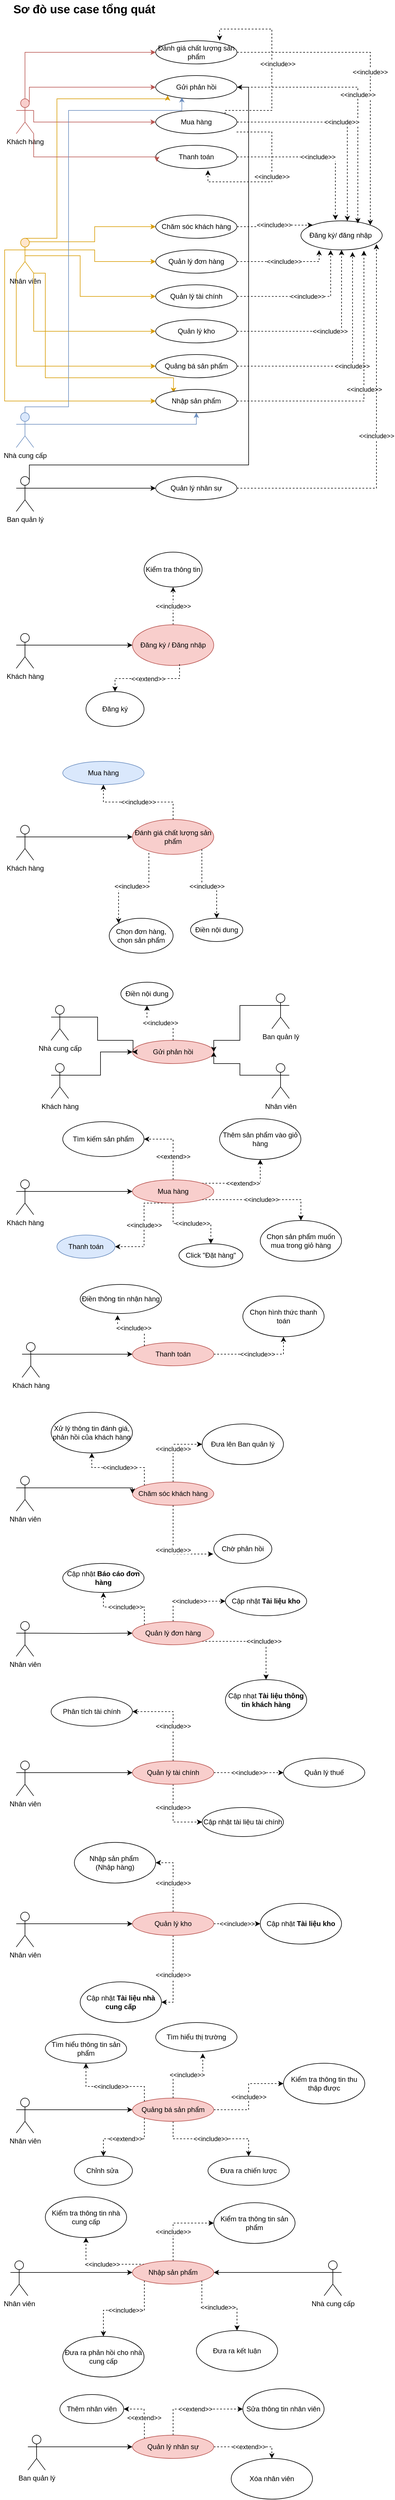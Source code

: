 <mxfile version="24.7.17">
  <diagram name="Trang-1" id="9hOZMOrgnlAqW55MWDyS">
    <mxGraphModel dx="690" dy="799" grid="1" gridSize="10" guides="1" tooltips="1" connect="1" arrows="1" fold="1" page="0" pageScale="1" pageWidth="827" pageHeight="1169" math="0" shadow="0">
      <root>
        <mxCell id="0" />
        <mxCell id="1" parent="0" />
        <mxCell id="Jsi_0MGGv667d9zRB-nn-31" style="edgeStyle=orthogonalEdgeStyle;rounded=0;orthogonalLoop=1;jettySize=auto;html=1;exitX=0.5;exitY=0;exitDx=0;exitDy=0;exitPerimeter=0;entryX=0;entryY=0.5;entryDx=0;entryDy=0;fillColor=#f8cecc;strokeColor=#b85450;" edge="1" parent="1" source="Jsi_0MGGv667d9zRB-nn-3" target="Jsi_0MGGv667d9zRB-nn-10">
          <mxGeometry relative="1" as="geometry" />
        </mxCell>
        <mxCell id="Jsi_0MGGv667d9zRB-nn-32" style="edgeStyle=orthogonalEdgeStyle;rounded=0;orthogonalLoop=1;jettySize=auto;html=1;exitX=0.75;exitY=0.1;exitDx=0;exitDy=0;exitPerimeter=0;entryX=0;entryY=0.5;entryDx=0;entryDy=0;fillColor=#f8cecc;strokeColor=#b85450;" edge="1" parent="1" source="Jsi_0MGGv667d9zRB-nn-3" target="Jsi_0MGGv667d9zRB-nn-11">
          <mxGeometry relative="1" as="geometry">
            <Array as="points">
              <mxPoint x="103" y="-40" />
            </Array>
          </mxGeometry>
        </mxCell>
        <mxCell id="Jsi_0MGGv667d9zRB-nn-34" style="edgeStyle=orthogonalEdgeStyle;rounded=0;orthogonalLoop=1;jettySize=auto;html=1;exitX=1;exitY=0.333;exitDx=0;exitDy=0;exitPerimeter=0;entryX=0;entryY=0.5;entryDx=0;entryDy=0;fillColor=#f8cecc;strokeColor=#b85450;" edge="1" parent="1" source="Jsi_0MGGv667d9zRB-nn-3" target="Jsi_0MGGv667d9zRB-nn-15">
          <mxGeometry relative="1" as="geometry">
            <Array as="points">
              <mxPoint x="110" y="20" />
            </Array>
          </mxGeometry>
        </mxCell>
        <mxCell id="Jsi_0MGGv667d9zRB-nn-3" value="Khách hàng" style="shape=umlActor;verticalLabelPosition=bottom;verticalAlign=top;html=1;fillColor=#f8cecc;strokeColor=#b85450;" vertex="1" parent="1">
          <mxGeometry x="80" y="-20" width="30" height="60" as="geometry" />
        </mxCell>
        <mxCell id="Jsi_0MGGv667d9zRB-nn-36" style="edgeStyle=orthogonalEdgeStyle;rounded=0;orthogonalLoop=1;jettySize=auto;html=1;exitX=0.75;exitY=0.1;exitDx=0;exitDy=0;exitPerimeter=0;entryX=0;entryY=0.5;entryDx=0;entryDy=0;fillColor=#ffe6cc;strokeColor=#d79b00;" edge="1" parent="1" source="Jsi_0MGGv667d9zRB-nn-4" target="Jsi_0MGGv667d9zRB-nn-12">
          <mxGeometry relative="1" as="geometry" />
        </mxCell>
        <mxCell id="Jsi_0MGGv667d9zRB-nn-37" style="edgeStyle=orthogonalEdgeStyle;rounded=0;orthogonalLoop=1;jettySize=auto;html=1;exitX=1;exitY=0.333;exitDx=0;exitDy=0;exitPerimeter=0;entryX=0;entryY=0.5;entryDx=0;entryDy=0;fillColor=#ffe6cc;strokeColor=#d79b00;" edge="1" parent="1" source="Jsi_0MGGv667d9zRB-nn-4" target="Jsi_0MGGv667d9zRB-nn-16">
          <mxGeometry relative="1" as="geometry" />
        </mxCell>
        <mxCell id="Jsi_0MGGv667d9zRB-nn-38" style="edgeStyle=orthogonalEdgeStyle;rounded=0;orthogonalLoop=1;jettySize=auto;html=1;exitX=0.5;exitY=0.5;exitDx=0;exitDy=0;exitPerimeter=0;entryX=0;entryY=0.5;entryDx=0;entryDy=0;fillColor=#ffe6cc;strokeColor=#d79b00;" edge="1" parent="1" source="Jsi_0MGGv667d9zRB-nn-4" target="Jsi_0MGGv667d9zRB-nn-17">
          <mxGeometry relative="1" as="geometry">
            <Array as="points">
              <mxPoint x="190" y="250" />
              <mxPoint x="190" y="320" />
            </Array>
          </mxGeometry>
        </mxCell>
        <mxCell id="Jsi_0MGGv667d9zRB-nn-40" style="edgeStyle=orthogonalEdgeStyle;rounded=0;orthogonalLoop=1;jettySize=auto;html=1;exitX=0;exitY=1;exitDx=0;exitDy=0;exitPerimeter=0;entryX=0;entryY=0.5;entryDx=0;entryDy=0;fillColor=#ffe6cc;strokeColor=#d79b00;" edge="1" parent="1" source="Jsi_0MGGv667d9zRB-nn-4" target="Jsi_0MGGv667d9zRB-nn-19">
          <mxGeometry relative="1" as="geometry" />
        </mxCell>
        <mxCell id="Jsi_0MGGv667d9zRB-nn-42" style="edgeStyle=orthogonalEdgeStyle;rounded=0;orthogonalLoop=1;jettySize=auto;html=1;exitX=0;exitY=0.333;exitDx=0;exitDy=0;exitPerimeter=0;entryX=0;entryY=0.5;entryDx=0;entryDy=0;fillColor=#ffe6cc;strokeColor=#d79b00;" edge="1" parent="1" source="Jsi_0MGGv667d9zRB-nn-4" target="Jsi_0MGGv667d9zRB-nn-20">
          <mxGeometry relative="1" as="geometry" />
        </mxCell>
        <mxCell id="Jsi_0MGGv667d9zRB-nn-89" style="edgeStyle=orthogonalEdgeStyle;rounded=0;orthogonalLoop=1;jettySize=auto;html=1;exitX=0.5;exitY=0;exitDx=0;exitDy=0;exitPerimeter=0;entryX=0;entryY=1;entryDx=0;entryDy=0;fillColor=#ffe6cc;strokeColor=#d79b00;" edge="1" parent="1" source="Jsi_0MGGv667d9zRB-nn-4" target="Jsi_0MGGv667d9zRB-nn-11">
          <mxGeometry relative="1" as="geometry">
            <Array as="points">
              <mxPoint x="150" y="220" />
              <mxPoint x="150" y="-20" />
              <mxPoint x="341" y="-20" />
            </Array>
          </mxGeometry>
        </mxCell>
        <mxCell id="Jsi_0MGGv667d9zRB-nn-190" style="edgeStyle=orthogonalEdgeStyle;rounded=0;orthogonalLoop=1;jettySize=auto;html=1;exitX=1;exitY=1;exitDx=0;exitDy=0;exitPerimeter=0;entryX=0;entryY=0;entryDx=0;entryDy=0;fillColor=#ffe6cc;strokeColor=#d79b00;" edge="1" parent="1" source="Jsi_0MGGv667d9zRB-nn-4">
          <mxGeometry relative="1" as="geometry">
            <mxPoint x="120" y="280" as="sourcePoint" />
            <mxPoint x="350.657" y="485.814" as="targetPoint" />
            <Array as="points">
              <mxPoint x="130" y="280" />
              <mxPoint x="130" y="460" />
              <mxPoint x="351" y="460" />
            </Array>
          </mxGeometry>
        </mxCell>
        <mxCell id="Jsi_0MGGv667d9zRB-nn-4" value="Nhân viên" style="shape=umlActor;verticalLabelPosition=bottom;verticalAlign=top;html=1;fillColor=#ffe6cc;strokeColor=#d79b00;" vertex="1" parent="1">
          <mxGeometry x="80" y="220" width="30" height="60" as="geometry" />
        </mxCell>
        <mxCell id="Jsi_0MGGv667d9zRB-nn-44" style="edgeStyle=orthogonalEdgeStyle;rounded=0;orthogonalLoop=1;jettySize=auto;html=1;exitX=1;exitY=0.333;exitDx=0;exitDy=0;exitPerimeter=0;entryX=0;entryY=0.5;entryDx=0;entryDy=0;" edge="1" parent="1" source="Jsi_0MGGv667d9zRB-nn-5" target="Jsi_0MGGv667d9zRB-nn-21">
          <mxGeometry relative="1" as="geometry" />
        </mxCell>
        <mxCell id="Jsi_0MGGv667d9zRB-nn-167" style="edgeStyle=orthogonalEdgeStyle;rounded=0;orthogonalLoop=1;jettySize=auto;html=1;exitX=0.75;exitY=0.1;exitDx=0;exitDy=0;exitPerimeter=0;entryX=1;entryY=0.5;entryDx=0;entryDy=0;" edge="1" parent="1" source="Jsi_0MGGv667d9zRB-nn-5" target="Jsi_0MGGv667d9zRB-nn-11">
          <mxGeometry relative="1" as="geometry">
            <mxPoint x="140" y="609.52" as="sourcePoint" />
            <mxPoint x="476.84" y="-40.48" as="targetPoint" />
            <Array as="points">
              <mxPoint x="103" y="610" />
              <mxPoint x="480" y="610" />
              <mxPoint x="480" y="-40" />
            </Array>
          </mxGeometry>
        </mxCell>
        <mxCell id="Jsi_0MGGv667d9zRB-nn-5" value="Ban quản lý" style="shape=umlActor;verticalLabelPosition=bottom;verticalAlign=top;html=1;" vertex="1" parent="1">
          <mxGeometry x="80" y="630" width="30" height="60" as="geometry" />
        </mxCell>
        <mxCell id="Jsi_0MGGv667d9zRB-nn-46" style="edgeStyle=orthogonalEdgeStyle;rounded=0;orthogonalLoop=1;jettySize=auto;html=1;exitX=1;exitY=0.333;exitDx=0;exitDy=0;exitPerimeter=0;entryX=0.5;entryY=1;entryDx=0;entryDy=0;fillColor=#dae8fc;strokeColor=#6c8ebf;" edge="1" parent="1" source="Jsi_0MGGv667d9zRB-nn-6" target="Jsi_0MGGv667d9zRB-nn-20">
          <mxGeometry relative="1" as="geometry">
            <Array as="points">
              <mxPoint x="390" y="540" />
            </Array>
          </mxGeometry>
        </mxCell>
        <mxCell id="Jsi_0MGGv667d9zRB-nn-6" value="Nhà cung cấp" style="shape=umlActor;verticalLabelPosition=bottom;verticalAlign=top;html=1;fillColor=#dae8fc;strokeColor=#6c8ebf;" vertex="1" parent="1">
          <mxGeometry x="80" y="520" width="30" height="60" as="geometry" />
        </mxCell>
        <mxCell id="Jsi_0MGGv667d9zRB-nn-7" value="&lt;span style=&quot;font-size: 12px;&quot; id=&quot;docs-internal-guid-6e65e3b9-7fff-7d46-da7b-84a1f44683c8&quot;&gt;&lt;span style=&quot;font-size: 12px; font-family: Arial, sans-serif; background-color: transparent; font-variant-numeric: normal; font-variant-east-asian: normal; font-variant-alternates: normal; font-variant-position: normal; vertical-align: baseline; white-space-collapse: preserve;&quot;&gt;Đăng ký/ đăng nhập &lt;/span&gt;&lt;/span&gt;" style="ellipse;whiteSpace=wrap;html=1;fontSize=12;" vertex="1" parent="1">
          <mxGeometry x="570" y="190" width="140" height="50" as="geometry" />
        </mxCell>
        <mxCell id="Jsi_0MGGv667d9zRB-nn-48" value="&amp;lt;&amp;lt;include&amp;gt;&amp;gt;" style="edgeStyle=orthogonalEdgeStyle;rounded=0;orthogonalLoop=1;jettySize=auto;html=1;exitX=1;exitY=0.5;exitDx=0;exitDy=0;entryX=1;entryY=0;entryDx=0;entryDy=0;dashed=1;" edge="1" parent="1" source="Jsi_0MGGv667d9zRB-nn-10" target="Jsi_0MGGv667d9zRB-nn-7">
          <mxGeometry relative="1" as="geometry" />
        </mxCell>
        <mxCell id="Jsi_0MGGv667d9zRB-nn-10" value="Đánh giá chất lượng sản phẩm" style="ellipse;whiteSpace=wrap;html=1;" vertex="1" parent="1">
          <mxGeometry x="320" y="-120" width="140" height="40" as="geometry" />
        </mxCell>
        <mxCell id="Jsi_0MGGv667d9zRB-nn-11" value="Gửi phản hồi" style="ellipse;whiteSpace=wrap;html=1;" vertex="1" parent="1">
          <mxGeometry x="320" y="-60" width="140" height="40" as="geometry" />
        </mxCell>
        <mxCell id="Jsi_0MGGv667d9zRB-nn-12" value="Chăm sóc khách hàng" style="ellipse;whiteSpace=wrap;html=1;" vertex="1" parent="1">
          <mxGeometry x="320" y="180" width="140" height="40" as="geometry" />
        </mxCell>
        <mxCell id="Jsi_0MGGv667d9zRB-nn-14" value="Thanh toán" style="ellipse;whiteSpace=wrap;html=1;" vertex="1" parent="1">
          <mxGeometry x="320" y="60" width="140" height="40" as="geometry" />
        </mxCell>
        <mxCell id="Jsi_0MGGv667d9zRB-nn-78" value="&amp;lt;&amp;lt;include&amp;gt;&amp;gt;" style="edgeStyle=orthogonalEdgeStyle;rounded=0;orthogonalLoop=1;jettySize=auto;html=1;exitX=1;exitY=1;exitDx=0;exitDy=0;entryX=0.5;entryY=1;entryDx=0;entryDy=0;dashed=1;" edge="1" parent="1">
          <mxGeometry relative="1" as="geometry">
            <mxPoint x="459.343" y="37.076" as="sourcePoint" />
            <mxPoint x="410" y="102.89" as="targetPoint" />
            <Array as="points">
              <mxPoint x="520" y="36.89" />
              <mxPoint x="520" y="122.89" />
              <mxPoint x="410" y="122.89" />
            </Array>
          </mxGeometry>
        </mxCell>
        <mxCell id="Jsi_0MGGv667d9zRB-nn-15" value="Mua hàng" style="ellipse;whiteSpace=wrap;html=1;" vertex="1" parent="1">
          <mxGeometry x="320" width="140" height="40" as="geometry" />
        </mxCell>
        <mxCell id="Jsi_0MGGv667d9zRB-nn-16" value="Quản lý đơn hàng" style="ellipse;whiteSpace=wrap;html=1;" vertex="1" parent="1">
          <mxGeometry x="320" y="240" width="140" height="40" as="geometry" />
        </mxCell>
        <mxCell id="Jsi_0MGGv667d9zRB-nn-17" value="Quản lý tài chính" style="ellipse;whiteSpace=wrap;html=1;" vertex="1" parent="1">
          <mxGeometry x="320" y="300" width="140" height="40" as="geometry" />
        </mxCell>
        <mxCell id="Jsi_0MGGv667d9zRB-nn-18" value="Quản lý kho" style="ellipse;whiteSpace=wrap;html=1;" vertex="1" parent="1">
          <mxGeometry x="320" y="360" width="140" height="40" as="geometry" />
        </mxCell>
        <mxCell id="Jsi_0MGGv667d9zRB-nn-19" value="Quảng bá sản phẩm" style="ellipse;whiteSpace=wrap;html=1;" vertex="1" parent="1">
          <mxGeometry x="320" y="420" width="140" height="40" as="geometry" />
        </mxCell>
        <mxCell id="Jsi_0MGGv667d9zRB-nn-20" value="Nhập sản phẩm" style="ellipse;whiteSpace=wrap;html=1;" vertex="1" parent="1">
          <mxGeometry x="320" y="480" width="140" height="40" as="geometry" />
        </mxCell>
        <mxCell id="Jsi_0MGGv667d9zRB-nn-21" value="Quản lý nhân sự" style="ellipse;whiteSpace=wrap;html=1;" vertex="1" parent="1">
          <mxGeometry x="320" y="630" width="140" height="40" as="geometry" />
        </mxCell>
        <mxCell id="Jsi_0MGGv667d9zRB-nn-35" style="edgeStyle=orthogonalEdgeStyle;rounded=0;orthogonalLoop=1;jettySize=auto;html=1;exitX=1;exitY=1;exitDx=0;exitDy=0;exitPerimeter=0;entryX=0.014;entryY=0.708;entryDx=0;entryDy=0;entryPerimeter=0;fillColor=#f8cecc;strokeColor=#b85450;" edge="1" parent="1" source="Jsi_0MGGv667d9zRB-nn-3" target="Jsi_0MGGv667d9zRB-nn-14">
          <mxGeometry relative="1" as="geometry">
            <Array as="points">
              <mxPoint x="110" y="80" />
              <mxPoint x="322" y="80" />
            </Array>
          </mxGeometry>
        </mxCell>
        <mxCell id="Jsi_0MGGv667d9zRB-nn-39" style="edgeStyle=orthogonalEdgeStyle;rounded=0;orthogonalLoop=1;jettySize=auto;html=1;exitX=1;exitY=1;exitDx=0;exitDy=0;exitPerimeter=0;entryX=0;entryY=0.5;entryDx=0;entryDy=0;fillColor=#ffe6cc;strokeColor=#d79b00;" edge="1" parent="1" source="Jsi_0MGGv667d9zRB-nn-4" target="Jsi_0MGGv667d9zRB-nn-18">
          <mxGeometry relative="1" as="geometry">
            <Array as="points">
              <mxPoint x="110" y="380" />
            </Array>
          </mxGeometry>
        </mxCell>
        <mxCell id="Jsi_0MGGv667d9zRB-nn-49" value="&amp;lt;&amp;lt;include&amp;gt;&amp;gt;" style="edgeStyle=orthogonalEdgeStyle;rounded=0;orthogonalLoop=1;jettySize=auto;html=1;exitX=1;exitY=0.5;exitDx=0;exitDy=0;entryX=0.7;entryY=0.087;entryDx=0;entryDy=0;dashed=1;entryPerimeter=0;" edge="1" parent="1" source="Jsi_0MGGv667d9zRB-nn-11" target="Jsi_0MGGv667d9zRB-nn-7">
          <mxGeometry relative="1" as="geometry">
            <mxPoint x="470" y="-90" as="sourcePoint" />
            <mxPoint x="699" y="207" as="targetPoint" />
          </mxGeometry>
        </mxCell>
        <mxCell id="Jsi_0MGGv667d9zRB-nn-50" value="&amp;lt;&amp;lt;include&amp;gt;&amp;gt;" style="edgeStyle=orthogonalEdgeStyle;rounded=0;orthogonalLoop=1;jettySize=auto;html=1;exitX=1;exitY=0.5;exitDx=0;exitDy=0;entryX=0.571;entryY=0.007;entryDx=0;entryDy=0;dashed=1;entryPerimeter=0;" edge="1" parent="1" source="Jsi_0MGGv667d9zRB-nn-15" target="Jsi_0MGGv667d9zRB-nn-7">
          <mxGeometry relative="1" as="geometry">
            <mxPoint x="430" y="10" as="sourcePoint" />
            <mxPoint x="657" y="195" as="targetPoint" />
          </mxGeometry>
        </mxCell>
        <mxCell id="Jsi_0MGGv667d9zRB-nn-51" value="&amp;lt;&amp;lt;include&amp;gt;&amp;gt;" style="edgeStyle=orthogonalEdgeStyle;rounded=0;orthogonalLoop=1;jettySize=auto;html=1;exitX=1;exitY=0.5;exitDx=0;exitDy=0;entryX=0.424;entryY=-0.033;entryDx=0;entryDy=0;dashed=1;entryPerimeter=0;" edge="1" parent="1" source="Jsi_0MGGv667d9zRB-nn-14" target="Jsi_0MGGv667d9zRB-nn-7">
          <mxGeometry relative="1" as="geometry">
            <mxPoint x="470" y="30" as="sourcePoint" />
            <mxPoint x="660" y="200" as="targetPoint" />
          </mxGeometry>
        </mxCell>
        <mxCell id="Jsi_0MGGv667d9zRB-nn-52" value="&amp;lt;&amp;lt;include&amp;gt;&amp;gt;" style="edgeStyle=orthogonalEdgeStyle;rounded=0;orthogonalLoop=1;jettySize=auto;html=1;exitX=1;exitY=0.5;exitDx=0;exitDy=0;dashed=1;entryX=0;entryY=0;entryDx=0;entryDy=0;" edge="1" parent="1" source="Jsi_0MGGv667d9zRB-nn-12" target="Jsi_0MGGv667d9zRB-nn-7">
          <mxGeometry relative="1" as="geometry">
            <mxPoint x="470" y="90" as="sourcePoint" />
            <mxPoint x="580" y="198" as="targetPoint" />
          </mxGeometry>
        </mxCell>
        <mxCell id="Jsi_0MGGv667d9zRB-nn-53" value="&amp;lt;&amp;lt;include&amp;gt;&amp;gt;" style="edgeStyle=orthogonalEdgeStyle;rounded=0;orthogonalLoop=1;jettySize=auto;html=1;exitX=1;exitY=0.5;exitDx=0;exitDy=0;dashed=1;entryX=0.224;entryY=1.007;entryDx=0;entryDy=0;entryPerimeter=0;" edge="1" parent="1" source="Jsi_0MGGv667d9zRB-nn-16" target="Jsi_0MGGv667d9zRB-nn-7">
          <mxGeometry relative="1" as="geometry">
            <mxPoint x="470" y="210" as="sourcePoint" />
            <mxPoint x="601" y="207" as="targetPoint" />
          </mxGeometry>
        </mxCell>
        <mxCell id="Jsi_0MGGv667d9zRB-nn-54" value="&amp;lt;&amp;lt;include&amp;gt;&amp;gt;" style="edgeStyle=orthogonalEdgeStyle;rounded=0;orthogonalLoop=1;jettySize=auto;html=1;exitX=1;exitY=0.5;exitDx=0;exitDy=0;dashed=1;entryX=0.366;entryY=1.008;entryDx=0;entryDy=0;entryPerimeter=0;" edge="1" parent="1" source="Jsi_0MGGv667d9zRB-nn-17" target="Jsi_0MGGv667d9zRB-nn-7">
          <mxGeometry relative="1" as="geometry">
            <mxPoint x="470" y="270" as="sourcePoint" />
            <mxPoint x="611" y="250" as="targetPoint" />
          </mxGeometry>
        </mxCell>
        <mxCell id="Jsi_0MGGv667d9zRB-nn-55" value="&amp;lt;&amp;lt;include&amp;gt;&amp;gt;" style="edgeStyle=orthogonalEdgeStyle;rounded=0;orthogonalLoop=1;jettySize=auto;html=1;exitX=1;exitY=0.5;exitDx=0;exitDy=0;dashed=1;entryX=0.5;entryY=1;entryDx=0;entryDy=0;" edge="1" parent="1" source="Jsi_0MGGv667d9zRB-nn-18" target="Jsi_0MGGv667d9zRB-nn-7">
          <mxGeometry relative="1" as="geometry">
            <mxPoint x="470" y="330" as="sourcePoint" />
            <mxPoint x="631" y="250" as="targetPoint" />
          </mxGeometry>
        </mxCell>
        <mxCell id="Jsi_0MGGv667d9zRB-nn-56" value="&amp;lt;&amp;lt;include&amp;gt;&amp;gt;" style="edgeStyle=orthogonalEdgeStyle;rounded=0;orthogonalLoop=1;jettySize=auto;html=1;exitX=1;exitY=0.5;exitDx=0;exitDy=0;dashed=1;entryX=0.635;entryY=1.071;entryDx=0;entryDy=0;entryPerimeter=0;" edge="1" parent="1" source="Jsi_0MGGv667d9zRB-nn-19" target="Jsi_0MGGv667d9zRB-nn-7">
          <mxGeometry relative="1" as="geometry">
            <mxPoint x="470" y="390" as="sourcePoint" />
            <mxPoint x="650" y="250" as="targetPoint" />
          </mxGeometry>
        </mxCell>
        <mxCell id="Jsi_0MGGv667d9zRB-nn-57" value="&amp;lt;&amp;lt;include&amp;gt;&amp;gt;" style="edgeStyle=orthogonalEdgeStyle;rounded=0;orthogonalLoop=1;jettySize=auto;html=1;exitX=1;exitY=0.5;exitDx=0;exitDy=0;dashed=1;entryX=0.775;entryY=1.024;entryDx=0;entryDy=0;entryPerimeter=0;" edge="1" parent="1" source="Jsi_0MGGv667d9zRB-nn-20" target="Jsi_0MGGv667d9zRB-nn-7">
          <mxGeometry relative="1" as="geometry">
            <mxPoint x="470" y="450" as="sourcePoint" />
            <mxPoint x="669" y="254" as="targetPoint" />
          </mxGeometry>
        </mxCell>
        <mxCell id="Jsi_0MGGv667d9zRB-nn-58" value="&amp;lt;&amp;lt;include&amp;gt;&amp;gt;" style="edgeStyle=orthogonalEdgeStyle;rounded=0;orthogonalLoop=1;jettySize=auto;html=1;exitX=1;exitY=0.5;exitDx=0;exitDy=0;dashed=1;entryX=0.929;entryY=0.8;entryDx=0;entryDy=0;entryPerimeter=0;" edge="1" parent="1" source="Jsi_0MGGv667d9zRB-nn-21" target="Jsi_0MGGv667d9zRB-nn-7">
          <mxGeometry relative="1" as="geometry">
            <mxPoint x="470" y="510" as="sourcePoint" />
            <mxPoint x="688" y="251" as="targetPoint" />
          </mxGeometry>
        </mxCell>
        <mxCell id="Jsi_0MGGv667d9zRB-nn-59" value="&lt;b&gt;&lt;font style=&quot;font-size: 20px;&quot;&gt;Sơ đò use case tổng quát&amp;nbsp;&lt;/font&gt;&lt;/b&gt;" style="text;html=1;align=center;verticalAlign=middle;whiteSpace=wrap;rounded=0;" vertex="1" parent="1">
          <mxGeometry x="60" y="-190" width="280" height="30" as="geometry" />
        </mxCell>
        <mxCell id="Jsi_0MGGv667d9zRB-nn-74" value="&amp;lt;&amp;lt;include&amp;gt;&amp;gt;" style="edgeStyle=orthogonalEdgeStyle;rounded=0;orthogonalLoop=1;jettySize=auto;html=1;exitX=0.5;exitY=0;exitDx=0;exitDy=0;entryX=0.5;entryY=1;entryDx=0;entryDy=0;dashed=1;" edge="1" parent="1" source="Jsi_0MGGv667d9zRB-nn-60" target="Jsi_0MGGv667d9zRB-nn-65">
          <mxGeometry relative="1" as="geometry" />
        </mxCell>
        <mxCell id="Jsi_0MGGv667d9zRB-nn-60" value="Đăng ký / Đăng nhập" style="ellipse;whiteSpace=wrap;html=1;fillColor=#f8cecc;strokeColor=#b85450;" vertex="1" parent="1">
          <mxGeometry x="280" y="885" width="140" height="70" as="geometry" />
        </mxCell>
        <mxCell id="Jsi_0MGGv667d9zRB-nn-62" style="edgeStyle=orthogonalEdgeStyle;rounded=0;orthogonalLoop=1;jettySize=auto;html=1;exitX=1;exitY=0.333;exitDx=0;exitDy=0;exitPerimeter=0;entryX=0;entryY=0.5;entryDx=0;entryDy=0;" edge="1" parent="1" source="Jsi_0MGGv667d9zRB-nn-61" target="Jsi_0MGGv667d9zRB-nn-60">
          <mxGeometry relative="1" as="geometry" />
        </mxCell>
        <mxCell id="Jsi_0MGGv667d9zRB-nn-61" value="Khách hàng" style="shape=umlActor;verticalLabelPosition=bottom;verticalAlign=top;html=1;" vertex="1" parent="1">
          <mxGeometry x="80" y="900" width="30" height="60" as="geometry" />
        </mxCell>
        <mxCell id="Jsi_0MGGv667d9zRB-nn-64" value="&amp;lt;&amp;lt;extend&amp;gt;&amp;gt;" style="edgeStyle=orthogonalEdgeStyle;rounded=0;orthogonalLoop=1;jettySize=auto;html=1;exitX=0.579;exitY=0.97;exitDx=0;exitDy=0;entryX=0.5;entryY=0;entryDx=0;entryDy=0;dashed=1;exitPerimeter=0;" edge="1" parent="1" source="Jsi_0MGGv667d9zRB-nn-60" target="Jsi_0MGGv667d9zRB-nn-63">
          <mxGeometry relative="1" as="geometry" />
        </mxCell>
        <mxCell id="Jsi_0MGGv667d9zRB-nn-63" value="Đăng ký" style="ellipse;whiteSpace=wrap;html=1;" vertex="1" parent="1">
          <mxGeometry x="200" y="1000" width="100" height="60" as="geometry" />
        </mxCell>
        <mxCell id="Jsi_0MGGv667d9zRB-nn-65" value="Kiểm tra thông tin" style="ellipse;whiteSpace=wrap;html=1;" vertex="1" parent="1">
          <mxGeometry x="300" y="760" width="100" height="60" as="geometry" />
        </mxCell>
        <mxCell id="Jsi_0MGGv667d9zRB-nn-67" value="Đánh giá chất lượng sản phẩm" style="ellipse;whiteSpace=wrap;html=1;fillColor=#f8cecc;strokeColor=#b85450;" vertex="1" parent="1">
          <mxGeometry x="280" y="1220" width="140" height="60" as="geometry" />
        </mxCell>
        <mxCell id="Jsi_0MGGv667d9zRB-nn-69" style="edgeStyle=orthogonalEdgeStyle;rounded=0;orthogonalLoop=1;jettySize=auto;html=1;exitX=1;exitY=0.333;exitDx=0;exitDy=0;exitPerimeter=0;entryX=0;entryY=0.5;entryDx=0;entryDy=0;" edge="1" parent="1" source="Jsi_0MGGv667d9zRB-nn-68" target="Jsi_0MGGv667d9zRB-nn-67">
          <mxGeometry relative="1" as="geometry" />
        </mxCell>
        <mxCell id="Jsi_0MGGv667d9zRB-nn-68" value="Khách hàng" style="shape=umlActor;verticalLabelPosition=bottom;verticalAlign=top;html=1;" vertex="1" parent="1">
          <mxGeometry x="80" y="1230" width="30" height="60" as="geometry" />
        </mxCell>
        <mxCell id="Jsi_0MGGv667d9zRB-nn-76" value="&amp;lt;&amp;lt;include&amp;gt;&amp;gt;" style="edgeStyle=orthogonalEdgeStyle;rounded=0;orthogonalLoop=1;jettySize=auto;html=1;exitX=0.5;exitY=0;exitDx=0;exitDy=0;dashed=1;entryX=0.5;entryY=1;entryDx=0;entryDy=0;" edge="1" parent="1" source="Jsi_0MGGv667d9zRB-nn-67" target="Jsi_0MGGv667d9zRB-nn-75">
          <mxGeometry relative="1" as="geometry" />
        </mxCell>
        <mxCell id="Jsi_0MGGv667d9zRB-nn-75" value="Mua hàng" style="ellipse;whiteSpace=wrap;html=1;fillColor=#dae8fc;strokeColor=#6c8ebf;" vertex="1" parent="1">
          <mxGeometry x="160" y="1120" width="140" height="40" as="geometry" />
        </mxCell>
        <mxCell id="Jsi_0MGGv667d9zRB-nn-77" value="&amp;lt;&amp;lt;include&amp;gt;&amp;gt;" style="edgeStyle=orthogonalEdgeStyle;rounded=0;orthogonalLoop=1;jettySize=auto;html=1;exitX=1;exitY=0;exitDx=0;exitDy=0;entryX=0.786;entryY=0;entryDx=0;entryDy=0;entryPerimeter=0;dashed=1;" edge="1" parent="1" source="Jsi_0MGGv667d9zRB-nn-15" target="Jsi_0MGGv667d9zRB-nn-10">
          <mxGeometry x="-0.011" y="-10" relative="1" as="geometry">
            <Array as="points">
              <mxPoint x="439" />
              <mxPoint x="520" />
              <mxPoint x="520" y="-140" />
              <mxPoint x="430" y="-140" />
            </Array>
            <mxPoint as="offset" />
          </mxGeometry>
        </mxCell>
        <mxCell id="Jsi_0MGGv667d9zRB-nn-79" value="Điền nội dung" style="ellipse;whiteSpace=wrap;html=1;" vertex="1" parent="1">
          <mxGeometry x="380" y="1390" width="90" height="40" as="geometry" />
        </mxCell>
        <mxCell id="Jsi_0MGGv667d9zRB-nn-81" value="&amp;lt;&amp;lt;include&amp;gt;&amp;gt;" style="edgeStyle=orthogonalEdgeStyle;rounded=0;orthogonalLoop=1;jettySize=auto;html=1;exitX=0.202;exitY=0.959;exitDx=0;exitDy=0;entryX=0;entryY=0;entryDx=0;entryDy=0;dashed=1;exitPerimeter=0;" edge="1" parent="1" source="Jsi_0MGGv667d9zRB-nn-67" target="Jsi_0MGGv667d9zRB-nn-80">
          <mxGeometry relative="1" as="geometry" />
        </mxCell>
        <mxCell id="Jsi_0MGGv667d9zRB-nn-80" value="Chọn đơn hàng, chọn sản phẩm" style="ellipse;whiteSpace=wrap;html=1;" vertex="1" parent="1">
          <mxGeometry x="240" y="1390" width="110" height="60" as="geometry" />
        </mxCell>
        <mxCell id="Jsi_0MGGv667d9zRB-nn-82" value="&amp;lt;&amp;lt;include&amp;gt;&amp;gt;" style="edgeStyle=orthogonalEdgeStyle;rounded=0;orthogonalLoop=1;jettySize=auto;html=1;exitX=1;exitY=1;exitDx=0;exitDy=0;dashed=1;" edge="1" parent="1" source="Jsi_0MGGv667d9zRB-nn-67" target="Jsi_0MGGv667d9zRB-nn-79">
          <mxGeometry relative="1" as="geometry">
            <mxPoint x="285" y="1350" as="sourcePoint" />
            <mxPoint x="310" y="1281" as="targetPoint" />
          </mxGeometry>
        </mxCell>
        <mxCell id="Jsi_0MGGv667d9zRB-nn-83" value="Gửi phản hồi" style="ellipse;whiteSpace=wrap;html=1;fillColor=#f8cecc;strokeColor=#b85450;" vertex="1" parent="1">
          <mxGeometry x="280" y="1600" width="140" height="40" as="geometry" />
        </mxCell>
        <mxCell id="Jsi_0MGGv667d9zRB-nn-85" style="edgeStyle=orthogonalEdgeStyle;rounded=0;orthogonalLoop=1;jettySize=auto;html=1;exitX=1;exitY=0.333;exitDx=0;exitDy=0;exitPerimeter=0;entryX=0;entryY=0.5;entryDx=0;entryDy=0;" edge="1" parent="1" source="Jsi_0MGGv667d9zRB-nn-84" target="Jsi_0MGGv667d9zRB-nn-83">
          <mxGeometry relative="1" as="geometry" />
        </mxCell>
        <mxCell id="Jsi_0MGGv667d9zRB-nn-84" value="Khách hàng" style="shape=umlActor;verticalLabelPosition=bottom;verticalAlign=top;html=1;" vertex="1" parent="1">
          <mxGeometry x="140" y="1640" width="30" height="60" as="geometry" />
        </mxCell>
        <mxCell id="Jsi_0MGGv667d9zRB-nn-86" value="Điền nội dung" style="ellipse;whiteSpace=wrap;html=1;" vertex="1" parent="1">
          <mxGeometry x="260" y="1500" width="90" height="40" as="geometry" />
        </mxCell>
        <mxCell id="Jsi_0MGGv667d9zRB-nn-102" value="&amp;lt;&amp;lt;extend&amp;gt;&amp;gt;" style="edgeStyle=orthogonalEdgeStyle;rounded=0;orthogonalLoop=1;jettySize=auto;html=1;exitX=0.5;exitY=0;exitDx=0;exitDy=0;entryX=1;entryY=0.5;entryDx=0;entryDy=0;dashed=1;" edge="1" parent="1" source="Jsi_0MGGv667d9zRB-nn-92" target="Jsi_0MGGv667d9zRB-nn-100">
          <mxGeometry x="-0.333" relative="1" as="geometry">
            <mxPoint as="offset" />
          </mxGeometry>
        </mxCell>
        <mxCell id="Jsi_0MGGv667d9zRB-nn-104" value="&amp;lt;&amp;lt;extend&amp;gt;&amp;gt;" style="edgeStyle=orthogonalEdgeStyle;rounded=0;orthogonalLoop=1;jettySize=auto;html=1;exitX=1;exitY=0;exitDx=0;exitDy=0;entryX=0.5;entryY=1;entryDx=0;entryDy=0;dashed=1;" edge="1" parent="1" source="Jsi_0MGGv667d9zRB-nn-92" target="Jsi_0MGGv667d9zRB-nn-103">
          <mxGeometry relative="1" as="geometry" />
        </mxCell>
        <mxCell id="Jsi_0MGGv667d9zRB-nn-106" value="&amp;lt;&amp;lt;include&amp;gt;&amp;gt;" style="edgeStyle=orthogonalEdgeStyle;rounded=0;orthogonalLoop=1;jettySize=auto;html=1;exitX=1;exitY=1;exitDx=0;exitDy=0;entryX=0.5;entryY=0;entryDx=0;entryDy=0;dashed=1;" edge="1" parent="1" source="Jsi_0MGGv667d9zRB-nn-92" target="Jsi_0MGGv667d9zRB-nn-105">
          <mxGeometry relative="1" as="geometry" />
        </mxCell>
        <mxCell id="Jsi_0MGGv667d9zRB-nn-108" value="&amp;lt;&amp;lt;include&amp;gt;&amp;gt;" style="edgeStyle=orthogonalEdgeStyle;rounded=0;orthogonalLoop=1;jettySize=auto;html=1;exitX=0.5;exitY=1;exitDx=0;exitDy=0;entryX=1;entryY=0.5;entryDx=0;entryDy=0;dashed=1;" edge="1" parent="1" source="Jsi_0MGGv667d9zRB-nn-92" target="Jsi_0MGGv667d9zRB-nn-107">
          <mxGeometry relative="1" as="geometry">
            <Array as="points">
              <mxPoint x="300" y="1880" />
              <mxPoint x="300" y="1955" />
            </Array>
          </mxGeometry>
        </mxCell>
        <mxCell id="Jsi_0MGGv667d9zRB-nn-219" value="&amp;lt;&amp;lt;include&amp;gt;&amp;gt;" style="edgeStyle=orthogonalEdgeStyle;rounded=0;orthogonalLoop=1;jettySize=auto;html=1;exitX=0.5;exitY=1;exitDx=0;exitDy=0;entryX=0.5;entryY=0;entryDx=0;entryDy=0;dashed=1;" edge="1" parent="1" source="Jsi_0MGGv667d9zRB-nn-92" target="Jsi_0MGGv667d9zRB-nn-218">
          <mxGeometry relative="1" as="geometry" />
        </mxCell>
        <mxCell id="Jsi_0MGGv667d9zRB-nn-92" value="Mua hàng" style="ellipse;whiteSpace=wrap;html=1;fillColor=#f8cecc;strokeColor=#b85450;" vertex="1" parent="1">
          <mxGeometry x="280" y="1840" width="140" height="40" as="geometry" />
        </mxCell>
        <mxCell id="Jsi_0MGGv667d9zRB-nn-94" style="edgeStyle=orthogonalEdgeStyle;rounded=0;orthogonalLoop=1;jettySize=auto;html=1;exitX=1;exitY=0.333;exitDx=0;exitDy=0;exitPerimeter=0;entryX=0;entryY=0.5;entryDx=0;entryDy=0;" edge="1" parent="1" source="Jsi_0MGGv667d9zRB-nn-93" target="Jsi_0MGGv667d9zRB-nn-92">
          <mxGeometry relative="1" as="geometry" />
        </mxCell>
        <mxCell id="Jsi_0MGGv667d9zRB-nn-93" value="Khách hàng" style="shape=umlActor;verticalLabelPosition=bottom;verticalAlign=top;html=1;" vertex="1" parent="1">
          <mxGeometry x="80" y="1840" width="30" height="60" as="geometry" />
        </mxCell>
        <mxCell id="Jsi_0MGGv667d9zRB-nn-98" value="&amp;lt;&amp;lt;include&amp;gt;&amp;gt;" style="edgeStyle=orthogonalEdgeStyle;rounded=0;orthogonalLoop=1;jettySize=auto;html=1;exitX=0.5;exitY=0;exitDx=0;exitDy=0;entryX=0.5;entryY=1;entryDx=0;entryDy=0;dashed=1;" edge="1" parent="1" source="Jsi_0MGGv667d9zRB-nn-83" target="Jsi_0MGGv667d9zRB-nn-86">
          <mxGeometry relative="1" as="geometry" />
        </mxCell>
        <mxCell id="Jsi_0MGGv667d9zRB-nn-100" value="Tìm kiếm sản phẩm" style="ellipse;whiteSpace=wrap;html=1;" vertex="1" parent="1">
          <mxGeometry x="160" y="1740" width="140" height="60" as="geometry" />
        </mxCell>
        <mxCell id="Jsi_0MGGv667d9zRB-nn-103" value="Thêm sản phẩm vào giỏ hàng" style="ellipse;whiteSpace=wrap;html=1;" vertex="1" parent="1">
          <mxGeometry x="430" y="1735" width="140" height="70" as="geometry" />
        </mxCell>
        <mxCell id="Jsi_0MGGv667d9zRB-nn-105" value="Chọn sản phẩm muốn mua trong giỏ hàng" style="ellipse;whiteSpace=wrap;html=1;" vertex="1" parent="1">
          <mxGeometry x="500" y="1910" width="140" height="70" as="geometry" />
        </mxCell>
        <mxCell id="Jsi_0MGGv667d9zRB-nn-107" value="Thanh toán" style="ellipse;whiteSpace=wrap;html=1;fillColor=#dae8fc;strokeColor=#6c8ebf;" vertex="1" parent="1">
          <mxGeometry x="150" y="1935" width="100" height="40" as="geometry" />
        </mxCell>
        <mxCell id="Jsi_0MGGv667d9zRB-nn-119" value="&amp;lt;&amp;lt;include&amp;gt;&amp;gt;" style="edgeStyle=orthogonalEdgeStyle;rounded=0;orthogonalLoop=1;jettySize=auto;html=1;exitX=1;exitY=0.5;exitDx=0;exitDy=0;entryX=0.5;entryY=1;entryDx=0;entryDy=0;dashed=1;" edge="1" parent="1" source="Jsi_0MGGv667d9zRB-nn-109" target="Jsi_0MGGv667d9zRB-nn-118">
          <mxGeometry relative="1" as="geometry" />
        </mxCell>
        <mxCell id="Jsi_0MGGv667d9zRB-nn-109" value="Thanh toán" style="ellipse;whiteSpace=wrap;html=1;fillColor=#f8cecc;strokeColor=#b85450;" vertex="1" parent="1">
          <mxGeometry x="280" y="2120" width="140" height="40" as="geometry" />
        </mxCell>
        <mxCell id="Jsi_0MGGv667d9zRB-nn-112" style="edgeStyle=orthogonalEdgeStyle;rounded=0;orthogonalLoop=1;jettySize=auto;html=1;exitX=1;exitY=0.333;exitDx=0;exitDy=0;exitPerimeter=0;entryX=0;entryY=0.5;entryDx=0;entryDy=0;" edge="1" parent="1" source="Jsi_0MGGv667d9zRB-nn-110" target="Jsi_0MGGv667d9zRB-nn-109">
          <mxGeometry relative="1" as="geometry" />
        </mxCell>
        <mxCell id="Jsi_0MGGv667d9zRB-nn-110" value="Khách hàng" style="shape=umlActor;verticalLabelPosition=bottom;verticalAlign=top;html=1;" vertex="1" parent="1">
          <mxGeometry x="90" y="2120" width="30" height="60" as="geometry" />
        </mxCell>
        <mxCell id="Jsi_0MGGv667d9zRB-nn-116" value="Điền thông tin nhận hàng" style="ellipse;whiteSpace=wrap;html=1;" vertex="1" parent="1">
          <mxGeometry x="190" y="2020" width="140" height="50" as="geometry" />
        </mxCell>
        <mxCell id="Jsi_0MGGv667d9zRB-nn-117" value="&amp;lt;&amp;lt;include&amp;gt;&amp;gt;" style="edgeStyle=orthogonalEdgeStyle;rounded=0;orthogonalLoop=1;jettySize=auto;html=1;exitX=0;exitY=0;exitDx=0;exitDy=0;entryX=0.46;entryY=1.058;entryDx=0;entryDy=0;entryPerimeter=0;dashed=1;" edge="1" parent="1" source="Jsi_0MGGv667d9zRB-nn-109" target="Jsi_0MGGv667d9zRB-nn-116">
          <mxGeometry relative="1" as="geometry" />
        </mxCell>
        <mxCell id="Jsi_0MGGv667d9zRB-nn-118" value="Chọn hình thức thanh toán" style="ellipse;whiteSpace=wrap;html=1;" vertex="1" parent="1">
          <mxGeometry x="470" y="2040" width="140" height="70" as="geometry" />
        </mxCell>
        <mxCell id="Jsi_0MGGv667d9zRB-nn-124" value="&amp;lt;&amp;lt;include&amp;gt;&amp;gt;" style="edgeStyle=orthogonalEdgeStyle;rounded=0;orthogonalLoop=1;jettySize=auto;html=1;exitX=0;exitY=0;exitDx=0;exitDy=0;entryX=0.5;entryY=1;entryDx=0;entryDy=0;dashed=1;" edge="1" parent="1" source="Jsi_0MGGv667d9zRB-nn-120" target="Jsi_0MGGv667d9zRB-nn-123">
          <mxGeometry relative="1" as="geometry" />
        </mxCell>
        <mxCell id="Jsi_0MGGv667d9zRB-nn-126" value="&amp;lt;&amp;lt;include&amp;gt;&amp;gt;" style="edgeStyle=orthogonalEdgeStyle;rounded=0;orthogonalLoop=1;jettySize=auto;html=1;exitX=0.5;exitY=0;exitDx=0;exitDy=0;entryX=0;entryY=0.5;entryDx=0;entryDy=0;dashed=1;" edge="1" parent="1" source="Jsi_0MGGv667d9zRB-nn-120" target="Jsi_0MGGv667d9zRB-nn-125">
          <mxGeometry relative="1" as="geometry" />
        </mxCell>
        <mxCell id="Jsi_0MGGv667d9zRB-nn-120" value="Chăm sóc khách hàng" style="ellipse;whiteSpace=wrap;html=1;fillColor=#f8cecc;strokeColor=#b85450;" vertex="1" parent="1">
          <mxGeometry x="280" y="2360" width="140" height="40" as="geometry" />
        </mxCell>
        <mxCell id="Jsi_0MGGv667d9zRB-nn-122" style="edgeStyle=orthogonalEdgeStyle;rounded=0;orthogonalLoop=1;jettySize=auto;html=1;exitX=1;exitY=0.333;exitDx=0;exitDy=0;exitPerimeter=0;entryX=0;entryY=0.5;entryDx=0;entryDy=0;fillColor=#ffe6cc;strokeColor=#000000;" edge="1" parent="1" target="Jsi_0MGGv667d9zRB-nn-120">
          <mxGeometry relative="1" as="geometry">
            <mxPoint x="110" y="2370" as="sourcePoint" />
            <Array as="points">
              <mxPoint x="280" y="2370" />
            </Array>
          </mxGeometry>
        </mxCell>
        <mxCell id="Jsi_0MGGv667d9zRB-nn-123" value="Xử lý thông tin đánh giá, phản hồi của khách hàng" style="ellipse;whiteSpace=wrap;html=1;" vertex="1" parent="1">
          <mxGeometry x="140" y="2240" width="140" height="70" as="geometry" />
        </mxCell>
        <mxCell id="Jsi_0MGGv667d9zRB-nn-125" value="Đưa lên Ban quản lý" style="ellipse;whiteSpace=wrap;html=1;" vertex="1" parent="1">
          <mxGeometry x="400" y="2260" width="140" height="70" as="geometry" />
        </mxCell>
        <mxCell id="Jsi_0MGGv667d9zRB-nn-127" value="Chờ phản hồi" style="ellipse;whiteSpace=wrap;html=1;" vertex="1" parent="1">
          <mxGeometry x="420" y="2450" width="100" height="50" as="geometry" />
        </mxCell>
        <mxCell id="Jsi_0MGGv667d9zRB-nn-128" value="&amp;lt;&amp;lt;include&amp;gt;&amp;gt;" style="edgeStyle=orthogonalEdgeStyle;rounded=0;orthogonalLoop=1;jettySize=auto;html=1;exitX=0.5;exitY=1;exitDx=0;exitDy=0;entryX=-0.01;entryY=0.678;entryDx=0;entryDy=0;entryPerimeter=0;dashed=1;" edge="1" parent="1" source="Jsi_0MGGv667d9zRB-nn-120" target="Jsi_0MGGv667d9zRB-nn-127">
          <mxGeometry relative="1" as="geometry" />
        </mxCell>
        <mxCell id="Jsi_0MGGv667d9zRB-nn-133" value="&amp;lt;&amp;lt;include&amp;gt;&amp;gt;" style="edgeStyle=orthogonalEdgeStyle;rounded=0;orthogonalLoop=1;jettySize=auto;html=1;exitX=0;exitY=0;exitDx=0;exitDy=0;entryX=0.5;entryY=1;entryDx=0;entryDy=0;dashed=1;" edge="1" parent="1" source="Jsi_0MGGv667d9zRB-nn-129" target="Jsi_0MGGv667d9zRB-nn-132">
          <mxGeometry relative="1" as="geometry" />
        </mxCell>
        <mxCell id="Jsi_0MGGv667d9zRB-nn-135" value="&amp;lt;&amp;lt;include&amp;gt;&amp;gt;" style="edgeStyle=orthogonalEdgeStyle;rounded=0;orthogonalLoop=1;jettySize=auto;html=1;exitX=0.5;exitY=0;exitDx=0;exitDy=0;entryX=0;entryY=0.5;entryDx=0;entryDy=0;dashed=1;" edge="1" parent="1" source="Jsi_0MGGv667d9zRB-nn-129" target="Jsi_0MGGv667d9zRB-nn-134">
          <mxGeometry relative="1" as="geometry" />
        </mxCell>
        <mxCell id="Jsi_0MGGv667d9zRB-nn-137" value="&amp;lt;&amp;lt;include&amp;gt;&amp;gt;" style="edgeStyle=orthogonalEdgeStyle;rounded=0;orthogonalLoop=1;jettySize=auto;html=1;exitX=1;exitY=1;exitDx=0;exitDy=0;dashed=1;" edge="1" parent="1" source="Jsi_0MGGv667d9zRB-nn-129" target="Jsi_0MGGv667d9zRB-nn-136">
          <mxGeometry x="0.208" relative="1" as="geometry">
            <mxPoint as="offset" />
          </mxGeometry>
        </mxCell>
        <mxCell id="Jsi_0MGGv667d9zRB-nn-151" value="&amp;lt;&amp;lt;include&amp;gt;&amp;gt;" style="edgeStyle=orthogonalEdgeStyle;rounded=0;orthogonalLoop=1;jettySize=auto;html=1;exitX=0.5;exitY=1;exitDx=0;exitDy=0;entryX=1;entryY=0.5;entryDx=0;entryDy=0;dashed=1;" edge="1" parent="1" source="Jsi_0MGGv667d9zRB-nn-138" target="Jsi_0MGGv667d9zRB-nn-150">
          <mxGeometry relative="1" as="geometry">
            <mxPoint x="370" y="3160" as="sourcePoint" />
          </mxGeometry>
        </mxCell>
        <mxCell id="Jsi_0MGGv667d9zRB-nn-129" value="Quản lý đơn hàng" style="ellipse;whiteSpace=wrap;html=1;fillColor=#f8cecc;strokeColor=#b85450;" vertex="1" parent="1">
          <mxGeometry x="280" y="2600" width="140" height="40" as="geometry" />
        </mxCell>
        <mxCell id="Jsi_0MGGv667d9zRB-nn-131" style="edgeStyle=orthogonalEdgeStyle;rounded=0;orthogonalLoop=1;jettySize=auto;html=1;exitX=1;exitY=0.333;exitDx=0;exitDy=0;exitPerimeter=0;entryX=0;entryY=0.5;entryDx=0;entryDy=0;" edge="1" parent="1" target="Jsi_0MGGv667d9zRB-nn-129">
          <mxGeometry relative="1" as="geometry">
            <mxPoint x="110" y="2620" as="sourcePoint" />
          </mxGeometry>
        </mxCell>
        <mxCell id="Jsi_0MGGv667d9zRB-nn-132" value="Cập nhật &lt;b&gt;Báo cáo đơn hàng&lt;/b&gt;" style="ellipse;whiteSpace=wrap;html=1;" vertex="1" parent="1">
          <mxGeometry x="160" y="2500" width="140" height="50" as="geometry" />
        </mxCell>
        <mxCell id="Jsi_0MGGv667d9zRB-nn-134" value="Cập nhật &lt;b&gt;Tài liệu kho&lt;/b&gt;" style="ellipse;whiteSpace=wrap;html=1;" vertex="1" parent="1">
          <mxGeometry x="440" y="2540" width="140" height="50" as="geometry" />
        </mxCell>
        <mxCell id="Jsi_0MGGv667d9zRB-nn-136" value="Cập nhạt &lt;b&gt;Tài liệu thông tin khách hàng&lt;/b&gt;" style="ellipse;whiteSpace=wrap;html=1;" vertex="1" parent="1">
          <mxGeometry x="440" y="2700" width="140" height="70" as="geometry" />
        </mxCell>
        <mxCell id="Jsi_0MGGv667d9zRB-nn-142" value="&amp;lt;&amp;lt;include&amp;gt;&amp;gt;" style="edgeStyle=orthogonalEdgeStyle;rounded=0;orthogonalLoop=1;jettySize=auto;html=1;exitX=0.5;exitY=0;exitDx=0;exitDy=0;entryX=1;entryY=0.5;entryDx=0;entryDy=0;dashed=1;" edge="1" parent="1" source="Jsi_0MGGv667d9zRB-nn-138" target="Jsi_0MGGv667d9zRB-nn-141">
          <mxGeometry x="-0.13" relative="1" as="geometry">
            <mxPoint as="offset" />
          </mxGeometry>
        </mxCell>
        <mxCell id="Jsi_0MGGv667d9zRB-nn-145" value="&amp;lt;&amp;lt;include&amp;gt;&amp;gt;" style="edgeStyle=orthogonalEdgeStyle;rounded=0;orthogonalLoop=1;jettySize=auto;html=1;exitX=1;exitY=0.5;exitDx=0;exitDy=0;entryX=0;entryY=0.5;entryDx=0;entryDy=0;dashed=1;" edge="1" parent="1" source="Jsi_0MGGv667d9zRB-nn-138" target="Jsi_0MGGv667d9zRB-nn-144">
          <mxGeometry relative="1" as="geometry" />
        </mxCell>
        <mxCell id="Jsi_0MGGv667d9zRB-nn-138" value="Quản lý kho" style="ellipse;whiteSpace=wrap;html=1;fillColor=#f8cecc;strokeColor=#b85450;" vertex="1" parent="1">
          <mxGeometry x="280" y="3100" width="140" height="40" as="geometry" />
        </mxCell>
        <mxCell id="Jsi_0MGGv667d9zRB-nn-140" style="edgeStyle=orthogonalEdgeStyle;rounded=0;orthogonalLoop=1;jettySize=auto;html=1;exitX=1;exitY=0.333;exitDx=0;exitDy=0;exitPerimeter=0;entryX=0;entryY=0.5;entryDx=0;entryDy=0;" edge="1" parent="1" source="Jsi_0MGGv667d9zRB-nn-139" target="Jsi_0MGGv667d9zRB-nn-138">
          <mxGeometry relative="1" as="geometry" />
        </mxCell>
        <mxCell id="Jsi_0MGGv667d9zRB-nn-139" value="Nhân viên" style="shape=umlActor;verticalLabelPosition=bottom;verticalAlign=top;html=1;" vertex="1" parent="1">
          <mxGeometry x="80" y="3100" width="30" height="60" as="geometry" />
        </mxCell>
        <mxCell id="Jsi_0MGGv667d9zRB-nn-141" value="Nhập sản phẩm&amp;nbsp;&lt;div&gt;(Nhập hàng)&lt;/div&gt;" style="ellipse;whiteSpace=wrap;html=1;" vertex="1" parent="1">
          <mxGeometry x="180" y="2980" width="140" height="70" as="geometry" />
        </mxCell>
        <mxCell id="Jsi_0MGGv667d9zRB-nn-144" value="Cập nhật &lt;b&gt;Tài liệu kho&lt;/b&gt;" style="ellipse;whiteSpace=wrap;html=1;" vertex="1" parent="1">
          <mxGeometry x="500" y="3085" width="140" height="70" as="geometry" />
        </mxCell>
        <mxCell id="Jsi_0MGGv667d9zRB-nn-153" value="&amp;lt;&amp;lt;include&amp;gt;&amp;gt;" style="edgeStyle=orthogonalEdgeStyle;rounded=0;orthogonalLoop=1;jettySize=auto;html=1;exitX=0.5;exitY=0;exitDx=0;exitDy=0;entryX=1;entryY=0.5;entryDx=0;entryDy=0;dashed=1;" edge="1" parent="1" source="Jsi_0MGGv667d9zRB-nn-147" target="Jsi_0MGGv667d9zRB-nn-152">
          <mxGeometry x="-0.226" relative="1" as="geometry">
            <mxPoint as="offset" />
          </mxGeometry>
        </mxCell>
        <mxCell id="Jsi_0MGGv667d9zRB-nn-155" value="&amp;lt;&amp;lt;include&amp;gt;&amp;gt;" style="edgeStyle=orthogonalEdgeStyle;rounded=0;orthogonalLoop=1;jettySize=auto;html=1;exitX=1;exitY=0.5;exitDx=0;exitDy=0;entryX=0;entryY=0.5;entryDx=0;entryDy=0;dashed=1;" edge="1" parent="1" source="Jsi_0MGGv667d9zRB-nn-147" target="Jsi_0MGGv667d9zRB-nn-154">
          <mxGeometry relative="1" as="geometry" />
        </mxCell>
        <mxCell id="Jsi_0MGGv667d9zRB-nn-157" value="&amp;lt;&amp;lt;include&amp;gt;&amp;gt;" style="edgeStyle=orthogonalEdgeStyle;rounded=0;orthogonalLoop=1;jettySize=auto;html=1;exitX=0.5;exitY=1;exitDx=0;exitDy=0;entryX=0;entryY=0.5;entryDx=0;entryDy=0;dashed=1;" edge="1" parent="1" source="Jsi_0MGGv667d9zRB-nn-147" target="Jsi_0MGGv667d9zRB-nn-156">
          <mxGeometry x="-0.304" relative="1" as="geometry">
            <mxPoint as="offset" />
          </mxGeometry>
        </mxCell>
        <mxCell id="Jsi_0MGGv667d9zRB-nn-147" value="Quản lý tài chính" style="ellipse;whiteSpace=wrap;html=1;fillColor=#f8cecc;strokeColor=#b85450;" vertex="1" parent="1">
          <mxGeometry x="280" y="2840" width="140" height="40" as="geometry" />
        </mxCell>
        <mxCell id="Jsi_0MGGv667d9zRB-nn-148" style="edgeStyle=orthogonalEdgeStyle;rounded=0;orthogonalLoop=1;jettySize=auto;html=1;exitX=1;exitY=0.333;exitDx=0;exitDy=0;exitPerimeter=0;entryX=0;entryY=0.5;entryDx=0;entryDy=0;" edge="1" source="Jsi_0MGGv667d9zRB-nn-149" parent="1">
          <mxGeometry relative="1" as="geometry">
            <mxPoint x="280" y="2860" as="targetPoint" />
          </mxGeometry>
        </mxCell>
        <mxCell id="Jsi_0MGGv667d9zRB-nn-149" value="Nhân viên" style="shape=umlActor;verticalLabelPosition=bottom;verticalAlign=top;html=1;" vertex="1" parent="1">
          <mxGeometry x="80" y="2840" width="30" height="60" as="geometry" />
        </mxCell>
        <mxCell id="Jsi_0MGGv667d9zRB-nn-150" value="Cập nhật &lt;b&gt;Tài liệu nhà cung cấp&lt;/b&gt;" style="ellipse;whiteSpace=wrap;html=1;" vertex="1" parent="1">
          <mxGeometry x="190" y="3220" width="140" height="70" as="geometry" />
        </mxCell>
        <mxCell id="Jsi_0MGGv667d9zRB-nn-152" value="Phân tích tài chính" style="ellipse;whiteSpace=wrap;html=1;" vertex="1" parent="1">
          <mxGeometry x="140" y="2730" width="140" height="50" as="geometry" />
        </mxCell>
        <mxCell id="Jsi_0MGGv667d9zRB-nn-154" value="Quản lý thuế" style="ellipse;whiteSpace=wrap;html=1;" vertex="1" parent="1">
          <mxGeometry x="540" y="2835" width="140" height="50" as="geometry" />
        </mxCell>
        <mxCell id="Jsi_0MGGv667d9zRB-nn-156" value="Cập nhật tài liệu tài chính" style="ellipse;whiteSpace=wrap;html=1;" vertex="1" parent="1">
          <mxGeometry x="400" y="2920" width="140" height="50" as="geometry" />
        </mxCell>
        <mxCell id="Jsi_0MGGv667d9zRB-nn-178" value="&amp;lt;&amp;lt;include&amp;gt;&amp;gt;" style="edgeStyle=orthogonalEdgeStyle;rounded=0;orthogonalLoop=1;jettySize=auto;html=1;exitX=0;exitY=0;exitDx=0;exitDy=0;entryX=0.5;entryY=1;entryDx=0;entryDy=0;dashed=1;" edge="1" parent="1" source="Jsi_0MGGv667d9zRB-nn-158" target="Jsi_0MGGv667d9zRB-nn-177">
          <mxGeometry relative="1" as="geometry">
            <Array as="points">
              <mxPoint x="301" y="3400" />
              <mxPoint x="200" y="3400" />
            </Array>
          </mxGeometry>
        </mxCell>
        <mxCell id="Jsi_0MGGv667d9zRB-nn-182" value="&amp;lt;&amp;lt;include&amp;gt;&amp;gt;" style="edgeStyle=orthogonalEdgeStyle;rounded=0;orthogonalLoop=1;jettySize=auto;html=1;exitX=1;exitY=0.5;exitDx=0;exitDy=0;entryX=0;entryY=0.5;entryDx=0;entryDy=0;dashed=1;" edge="1" parent="1" source="Jsi_0MGGv667d9zRB-nn-158" target="Jsi_0MGGv667d9zRB-nn-181">
          <mxGeometry relative="1" as="geometry" />
        </mxCell>
        <mxCell id="Jsi_0MGGv667d9zRB-nn-185" value="&amp;lt;&amp;lt;include&amp;gt;&amp;gt;" style="edgeStyle=orthogonalEdgeStyle;rounded=0;orthogonalLoop=1;jettySize=auto;html=1;exitX=0.5;exitY=1;exitDx=0;exitDy=0;entryX=0.5;entryY=0;entryDx=0;entryDy=0;dashed=1;" edge="1" parent="1" source="Jsi_0MGGv667d9zRB-nn-158" target="Jsi_0MGGv667d9zRB-nn-183">
          <mxGeometry relative="1" as="geometry" />
        </mxCell>
        <mxCell id="Jsi_0MGGv667d9zRB-nn-186" value="&amp;lt;&amp;lt;extend&amp;gt;&amp;gt;" style="edgeStyle=orthogonalEdgeStyle;rounded=0;orthogonalLoop=1;jettySize=auto;html=1;exitX=0;exitY=1;exitDx=0;exitDy=0;entryX=0.5;entryY=0;entryDx=0;entryDy=0;dashed=1;" edge="1" parent="1" source="Jsi_0MGGv667d9zRB-nn-158" target="Jsi_0MGGv667d9zRB-nn-184">
          <mxGeometry relative="1" as="geometry" />
        </mxCell>
        <mxCell id="Jsi_0MGGv667d9zRB-nn-158" value="Quảng bá sản phẩm" style="ellipse;whiteSpace=wrap;html=1;fillColor=#f8cecc;strokeColor=#b85450;" vertex="1" parent="1">
          <mxGeometry x="280" y="3420" width="140" height="40" as="geometry" />
        </mxCell>
        <mxCell id="Jsi_0MGGv667d9zRB-nn-166" style="edgeStyle=orthogonalEdgeStyle;rounded=0;orthogonalLoop=1;jettySize=auto;html=1;exitX=0.5;exitY=0;exitDx=0;exitDy=0;exitPerimeter=0;entryX=0.322;entryY=0.931;entryDx=0;entryDy=0;entryPerimeter=0;fillColor=#dae8fc;strokeColor=#6c8ebf;" edge="1" parent="1" source="Jsi_0MGGv667d9zRB-nn-6" target="Jsi_0MGGv667d9zRB-nn-11">
          <mxGeometry relative="1" as="geometry">
            <Array as="points">
              <mxPoint x="170" y="510" />
              <mxPoint x="170" />
              <mxPoint x="365" />
            </Array>
          </mxGeometry>
        </mxCell>
        <mxCell id="Jsi_0MGGv667d9zRB-nn-170" value="Nhân viên" style="shape=umlActor;verticalLabelPosition=bottom;verticalAlign=top;html=1;fillColor=#ffffff;strokeColor=#000000;" vertex="1" parent="1">
          <mxGeometry x="80" y="2350" width="30" height="60" as="geometry" />
        </mxCell>
        <mxCell id="Jsi_0MGGv667d9zRB-nn-173" value="Nhân viên" style="shape=umlActor;verticalLabelPosition=bottom;verticalAlign=top;html=1;fillColor=#ffffff;strokeColor=#000000;" vertex="1" parent="1">
          <mxGeometry x="80" y="2600" width="30" height="60" as="geometry" />
        </mxCell>
        <mxCell id="Jsi_0MGGv667d9zRB-nn-175" style="edgeStyle=orthogonalEdgeStyle;rounded=0;orthogonalLoop=1;jettySize=auto;html=1;exitX=1;exitY=0.333;exitDx=0;exitDy=0;exitPerimeter=0;entryX=0;entryY=0.5;entryDx=0;entryDy=0;" edge="1" source="Jsi_0MGGv667d9zRB-nn-176" parent="1">
          <mxGeometry relative="1" as="geometry">
            <mxPoint x="280" y="3440" as="targetPoint" />
          </mxGeometry>
        </mxCell>
        <mxCell id="Jsi_0MGGv667d9zRB-nn-176" value="Nhân viên" style="shape=umlActor;verticalLabelPosition=bottom;verticalAlign=top;html=1;" vertex="1" parent="1">
          <mxGeometry x="80" y="3420" width="30" height="60" as="geometry" />
        </mxCell>
        <mxCell id="Jsi_0MGGv667d9zRB-nn-177" value="Tìm hiểu thông tin sản phẩm" style="ellipse;whiteSpace=wrap;html=1;" vertex="1" parent="1">
          <mxGeometry x="130" y="3310" width="140" height="50" as="geometry" />
        </mxCell>
        <mxCell id="Jsi_0MGGv667d9zRB-nn-179" value="Tìm hiểu thị trường" style="ellipse;whiteSpace=wrap;html=1;" vertex="1" parent="1">
          <mxGeometry x="320" y="3290" width="140" height="50" as="geometry" />
        </mxCell>
        <mxCell id="Jsi_0MGGv667d9zRB-nn-180" value="&amp;lt;&amp;lt;include&amp;gt;&amp;gt;" style="edgeStyle=orthogonalEdgeStyle;rounded=0;orthogonalLoop=1;jettySize=auto;html=1;exitX=0.5;exitY=0;exitDx=0;exitDy=0;entryX=0.579;entryY=1.061;entryDx=0;entryDy=0;entryPerimeter=0;dashed=1;" edge="1" parent="1" source="Jsi_0MGGv667d9zRB-nn-158" target="Jsi_0MGGv667d9zRB-nn-179">
          <mxGeometry relative="1" as="geometry" />
        </mxCell>
        <mxCell id="Jsi_0MGGv667d9zRB-nn-181" value="Kiểm tra thông tin thu thập được" style="ellipse;whiteSpace=wrap;html=1;" vertex="1" parent="1">
          <mxGeometry x="540" y="3360" width="140" height="70" as="geometry" />
        </mxCell>
        <mxCell id="Jsi_0MGGv667d9zRB-nn-183" value="Đưa ra chiến lược" style="ellipse;whiteSpace=wrap;html=1;" vertex="1" parent="1">
          <mxGeometry x="410" y="3520" width="140" height="50" as="geometry" />
        </mxCell>
        <mxCell id="Jsi_0MGGv667d9zRB-nn-184" value="Chỉnh sửa&amp;nbsp;" style="ellipse;whiteSpace=wrap;html=1;" vertex="1" parent="1">
          <mxGeometry x="180" y="3520" width="100" height="50" as="geometry" />
        </mxCell>
        <mxCell id="Jsi_0MGGv667d9zRB-nn-202" value="&amp;lt;&amp;lt;include&amp;gt;&amp;gt;" style="edgeStyle=orthogonalEdgeStyle;rounded=0;orthogonalLoop=1;jettySize=auto;html=1;exitX=0;exitY=0;exitDx=0;exitDy=0;entryX=0.5;entryY=1;entryDx=0;entryDy=0;dashed=1;" edge="1" parent="1" source="Jsi_0MGGv667d9zRB-nn-187" target="Jsi_0MGGv667d9zRB-nn-201">
          <mxGeometry relative="1" as="geometry" />
        </mxCell>
        <mxCell id="Jsi_0MGGv667d9zRB-nn-204" value="&amp;lt;&amp;lt;include&amp;gt;&amp;gt;" style="edgeStyle=orthogonalEdgeStyle;rounded=0;orthogonalLoop=1;jettySize=auto;html=1;exitX=0.5;exitY=0;exitDx=0;exitDy=0;entryX=0;entryY=0.5;entryDx=0;entryDy=0;dashed=1;" edge="1" parent="1" source="Jsi_0MGGv667d9zRB-nn-187" target="Jsi_0MGGv667d9zRB-nn-203">
          <mxGeometry x="-0.259" relative="1" as="geometry">
            <mxPoint as="offset" />
          </mxGeometry>
        </mxCell>
        <mxCell id="Jsi_0MGGv667d9zRB-nn-206" value="&amp;lt;&amp;lt;include&amp;gt;&amp;gt;" style="edgeStyle=orthogonalEdgeStyle;rounded=0;orthogonalLoop=1;jettySize=auto;html=1;exitX=1;exitY=1;exitDx=0;exitDy=0;entryX=0.5;entryY=0;entryDx=0;entryDy=0;dashed=1;" edge="1" parent="1" source="Jsi_0MGGv667d9zRB-nn-187" target="Jsi_0MGGv667d9zRB-nn-205">
          <mxGeometry relative="1" as="geometry" />
        </mxCell>
        <mxCell id="Jsi_0MGGv667d9zRB-nn-208" value="&amp;lt;&amp;lt;include&amp;gt;&amp;gt;" style="edgeStyle=orthogonalEdgeStyle;rounded=0;orthogonalLoop=1;jettySize=auto;html=1;exitX=0;exitY=1;exitDx=0;exitDy=0;entryX=0.5;entryY=0;entryDx=0;entryDy=0;dashed=1;" edge="1" parent="1" source="Jsi_0MGGv667d9zRB-nn-187" target="Jsi_0MGGv667d9zRB-nn-207">
          <mxGeometry relative="1" as="geometry" />
        </mxCell>
        <mxCell id="Jsi_0MGGv667d9zRB-nn-187" value="Nhập sản phẩm" style="ellipse;whiteSpace=wrap;html=1;fillColor=#f8cecc;strokeColor=#b85450;" vertex="1" parent="1">
          <mxGeometry x="280" y="3700" width="140" height="40" as="geometry" />
        </mxCell>
        <mxCell id="Jsi_0MGGv667d9zRB-nn-189" style="edgeStyle=orthogonalEdgeStyle;rounded=0;orthogonalLoop=1;jettySize=auto;html=1;exitX=1;exitY=0.333;exitDx=0;exitDy=0;exitPerimeter=0;" edge="1" parent="1" source="Jsi_0MGGv667d9zRB-nn-188" target="Jsi_0MGGv667d9zRB-nn-187">
          <mxGeometry relative="1" as="geometry" />
        </mxCell>
        <mxCell id="Jsi_0MGGv667d9zRB-nn-188" value="Nhân viên" style="shape=umlActor;verticalLabelPosition=bottom;verticalAlign=top;html=1;" vertex="1" parent="1">
          <mxGeometry x="70" y="3700" width="30" height="60" as="geometry" />
        </mxCell>
        <mxCell id="Jsi_0MGGv667d9zRB-nn-192" style="edgeStyle=orthogonalEdgeStyle;rounded=0;orthogonalLoop=1;jettySize=auto;html=1;exitX=1;exitY=0.333;exitDx=0;exitDy=0;exitPerimeter=0;" edge="1" parent="1" source="Jsi_0MGGv667d9zRB-nn-191">
          <mxGeometry relative="1" as="geometry">
            <mxPoint x="280.0" y="1620" as="targetPoint" />
            <Array as="points">
              <mxPoint x="220" y="1560" />
              <mxPoint x="220" y="1600" />
              <mxPoint x="281" y="1600" />
              <mxPoint x="281" y="1620" />
            </Array>
          </mxGeometry>
        </mxCell>
        <mxCell id="Jsi_0MGGv667d9zRB-nn-191" value="Nhà cung cấp" style="shape=umlActor;verticalLabelPosition=bottom;verticalAlign=top;html=1;" vertex="1" parent="1">
          <mxGeometry x="140" y="1540" width="30" height="60" as="geometry" />
        </mxCell>
        <mxCell id="Jsi_0MGGv667d9zRB-nn-194" style="edgeStyle=orthogonalEdgeStyle;rounded=0;orthogonalLoop=1;jettySize=auto;html=1;exitX=0;exitY=0.333;exitDx=0;exitDy=0;exitPerimeter=0;entryX=1;entryY=0.5;entryDx=0;entryDy=0;" edge="1" parent="1" source="Jsi_0MGGv667d9zRB-nn-193" target="Jsi_0MGGv667d9zRB-nn-83">
          <mxGeometry relative="1" as="geometry">
            <Array as="points">
              <mxPoint x="465" y="1540" />
              <mxPoint x="465" y="1600" />
              <mxPoint x="420" y="1600" />
            </Array>
          </mxGeometry>
        </mxCell>
        <mxCell id="Jsi_0MGGv667d9zRB-nn-193" value="Ban quản lý" style="shape=umlActor;verticalLabelPosition=bottom;verticalAlign=top;html=1;" vertex="1" parent="1">
          <mxGeometry x="520" y="1520" width="30" height="60" as="geometry" />
        </mxCell>
        <mxCell id="Jsi_0MGGv667d9zRB-nn-196" style="edgeStyle=orthogonalEdgeStyle;rounded=0;orthogonalLoop=1;jettySize=auto;html=1;exitX=0;exitY=0.333;exitDx=0;exitDy=0;exitPerimeter=0;entryX=1;entryY=0.5;entryDx=0;entryDy=0;" edge="1" parent="1" source="Jsi_0MGGv667d9zRB-nn-195" target="Jsi_0MGGv667d9zRB-nn-83">
          <mxGeometry relative="1" as="geometry">
            <Array as="points">
              <mxPoint x="465" y="1660" />
              <mxPoint x="465" y="1640" />
              <mxPoint x="420" y="1640" />
            </Array>
          </mxGeometry>
        </mxCell>
        <mxCell id="Jsi_0MGGv667d9zRB-nn-195" value="Nhân viên" style="shape=umlActor;verticalLabelPosition=bottom;verticalAlign=top;html=1;" vertex="1" parent="1">
          <mxGeometry x="520" y="1640" width="30" height="60" as="geometry" />
        </mxCell>
        <mxCell id="Jsi_0MGGv667d9zRB-nn-200" style="edgeStyle=orthogonalEdgeStyle;rounded=0;orthogonalLoop=1;jettySize=auto;html=1;exitX=0;exitY=0.333;exitDx=0;exitDy=0;exitPerimeter=0;entryX=1;entryY=0.5;entryDx=0;entryDy=0;" edge="1" parent="1" source="Jsi_0MGGv667d9zRB-nn-199" target="Jsi_0MGGv667d9zRB-nn-187">
          <mxGeometry relative="1" as="geometry" />
        </mxCell>
        <mxCell id="Jsi_0MGGv667d9zRB-nn-199" value="Nhà cung cấp" style="shape=umlActor;verticalLabelPosition=bottom;verticalAlign=top;html=1;" vertex="1" parent="1">
          <mxGeometry x="610" y="3700" width="30" height="60" as="geometry" />
        </mxCell>
        <mxCell id="Jsi_0MGGv667d9zRB-nn-201" value="Kiểm tra thông tin nhà cung cấp" style="ellipse;whiteSpace=wrap;html=1;" vertex="1" parent="1">
          <mxGeometry x="130" y="3590" width="140" height="70" as="geometry" />
        </mxCell>
        <mxCell id="Jsi_0MGGv667d9zRB-nn-203" value="Kiểm tra thông tin sản phẩm" style="ellipse;whiteSpace=wrap;html=1;" vertex="1" parent="1">
          <mxGeometry x="420" y="3600" width="140" height="70" as="geometry" />
        </mxCell>
        <mxCell id="Jsi_0MGGv667d9zRB-nn-205" value="Đưa ra kết luận" style="ellipse;whiteSpace=wrap;html=1;" vertex="1" parent="1">
          <mxGeometry x="390" y="3820" width="140" height="70" as="geometry" />
        </mxCell>
        <mxCell id="Jsi_0MGGv667d9zRB-nn-207" value="Đưa ra phản hồi cho nhà cung cấp" style="ellipse;whiteSpace=wrap;html=1;" vertex="1" parent="1">
          <mxGeometry x="160" y="3830" width="140" height="70" as="geometry" />
        </mxCell>
        <mxCell id="Jsi_0MGGv667d9zRB-nn-213" value="&amp;lt;&amp;lt;extend&amp;gt;&amp;gt;" style="edgeStyle=orthogonalEdgeStyle;rounded=0;orthogonalLoop=1;jettySize=auto;html=1;exitX=0;exitY=0;exitDx=0;exitDy=0;entryX=1;entryY=0.5;entryDx=0;entryDy=0;dashed=1;" edge="1" parent="1" source="Jsi_0MGGv667d9zRB-nn-209" target="Jsi_0MGGv667d9zRB-nn-212">
          <mxGeometry x="-0.165" relative="1" as="geometry">
            <Array as="points">
              <mxPoint x="301" y="3980" />
              <mxPoint x="300" y="3955" />
            </Array>
            <mxPoint as="offset" />
          </mxGeometry>
        </mxCell>
        <mxCell id="Jsi_0MGGv667d9zRB-nn-215" value="&amp;lt;&amp;lt;extend&amp;gt;&amp;gt;" style="edgeStyle=orthogonalEdgeStyle;rounded=0;orthogonalLoop=1;jettySize=auto;html=1;exitX=0.5;exitY=0;exitDx=0;exitDy=0;entryX=0;entryY=0.5;entryDx=0;entryDy=0;dashed=1;" edge="1" parent="1" source="Jsi_0MGGv667d9zRB-nn-209" target="Jsi_0MGGv667d9zRB-nn-214">
          <mxGeometry relative="1" as="geometry" />
        </mxCell>
        <mxCell id="Jsi_0MGGv667d9zRB-nn-217" value="&amp;lt;&amp;lt;extend&amp;gt;&amp;gt;" style="edgeStyle=orthogonalEdgeStyle;rounded=0;orthogonalLoop=1;jettySize=auto;html=1;exitX=1;exitY=0.5;exitDx=0;exitDy=0;entryX=0.5;entryY=0;entryDx=0;entryDy=0;dashed=1;" edge="1" parent="1" source="Jsi_0MGGv667d9zRB-nn-209" target="Jsi_0MGGv667d9zRB-nn-216">
          <mxGeometry relative="1" as="geometry" />
        </mxCell>
        <mxCell id="Jsi_0MGGv667d9zRB-nn-209" value="Quản lý nhân sự" style="ellipse;whiteSpace=wrap;html=1;fillColor=#f8cecc;strokeColor=#b85450;" vertex="1" parent="1">
          <mxGeometry x="280" y="4000" width="140" height="40" as="geometry" />
        </mxCell>
        <mxCell id="Jsi_0MGGv667d9zRB-nn-211" style="edgeStyle=orthogonalEdgeStyle;rounded=0;orthogonalLoop=1;jettySize=auto;html=1;exitX=1;exitY=0.333;exitDx=0;exitDy=0;exitPerimeter=0;entryX=0;entryY=0.5;entryDx=0;entryDy=0;" edge="1" parent="1" source="Jsi_0MGGv667d9zRB-nn-210" target="Jsi_0MGGv667d9zRB-nn-209">
          <mxGeometry relative="1" as="geometry" />
        </mxCell>
        <mxCell id="Jsi_0MGGv667d9zRB-nn-210" value="Ban quản lý" style="shape=umlActor;verticalLabelPosition=bottom;verticalAlign=top;html=1;" vertex="1" parent="1">
          <mxGeometry x="100" y="4000" width="30" height="60" as="geometry" />
        </mxCell>
        <mxCell id="Jsi_0MGGv667d9zRB-nn-212" value="Thêm nhân viên" style="ellipse;whiteSpace=wrap;html=1;" vertex="1" parent="1">
          <mxGeometry x="155" y="3930" width="110" height="50" as="geometry" />
        </mxCell>
        <mxCell id="Jsi_0MGGv667d9zRB-nn-214" value="Sửa thông tin nhân viên" style="ellipse;whiteSpace=wrap;html=1;" vertex="1" parent="1">
          <mxGeometry x="470" y="3920" width="140" height="70" as="geometry" />
        </mxCell>
        <mxCell id="Jsi_0MGGv667d9zRB-nn-216" value="Xóa nhân viên" style="ellipse;whiteSpace=wrap;html=1;" vertex="1" parent="1">
          <mxGeometry x="450" y="4040" width="140" height="70" as="geometry" />
        </mxCell>
        <mxCell id="Jsi_0MGGv667d9zRB-nn-218" value="Click &quot;Đặt hàng&quot;" style="ellipse;whiteSpace=wrap;html=1;" vertex="1" parent="1">
          <mxGeometry x="360" y="1950" width="110" height="40" as="geometry" />
        </mxCell>
      </root>
    </mxGraphModel>
  </diagram>
</mxfile>
